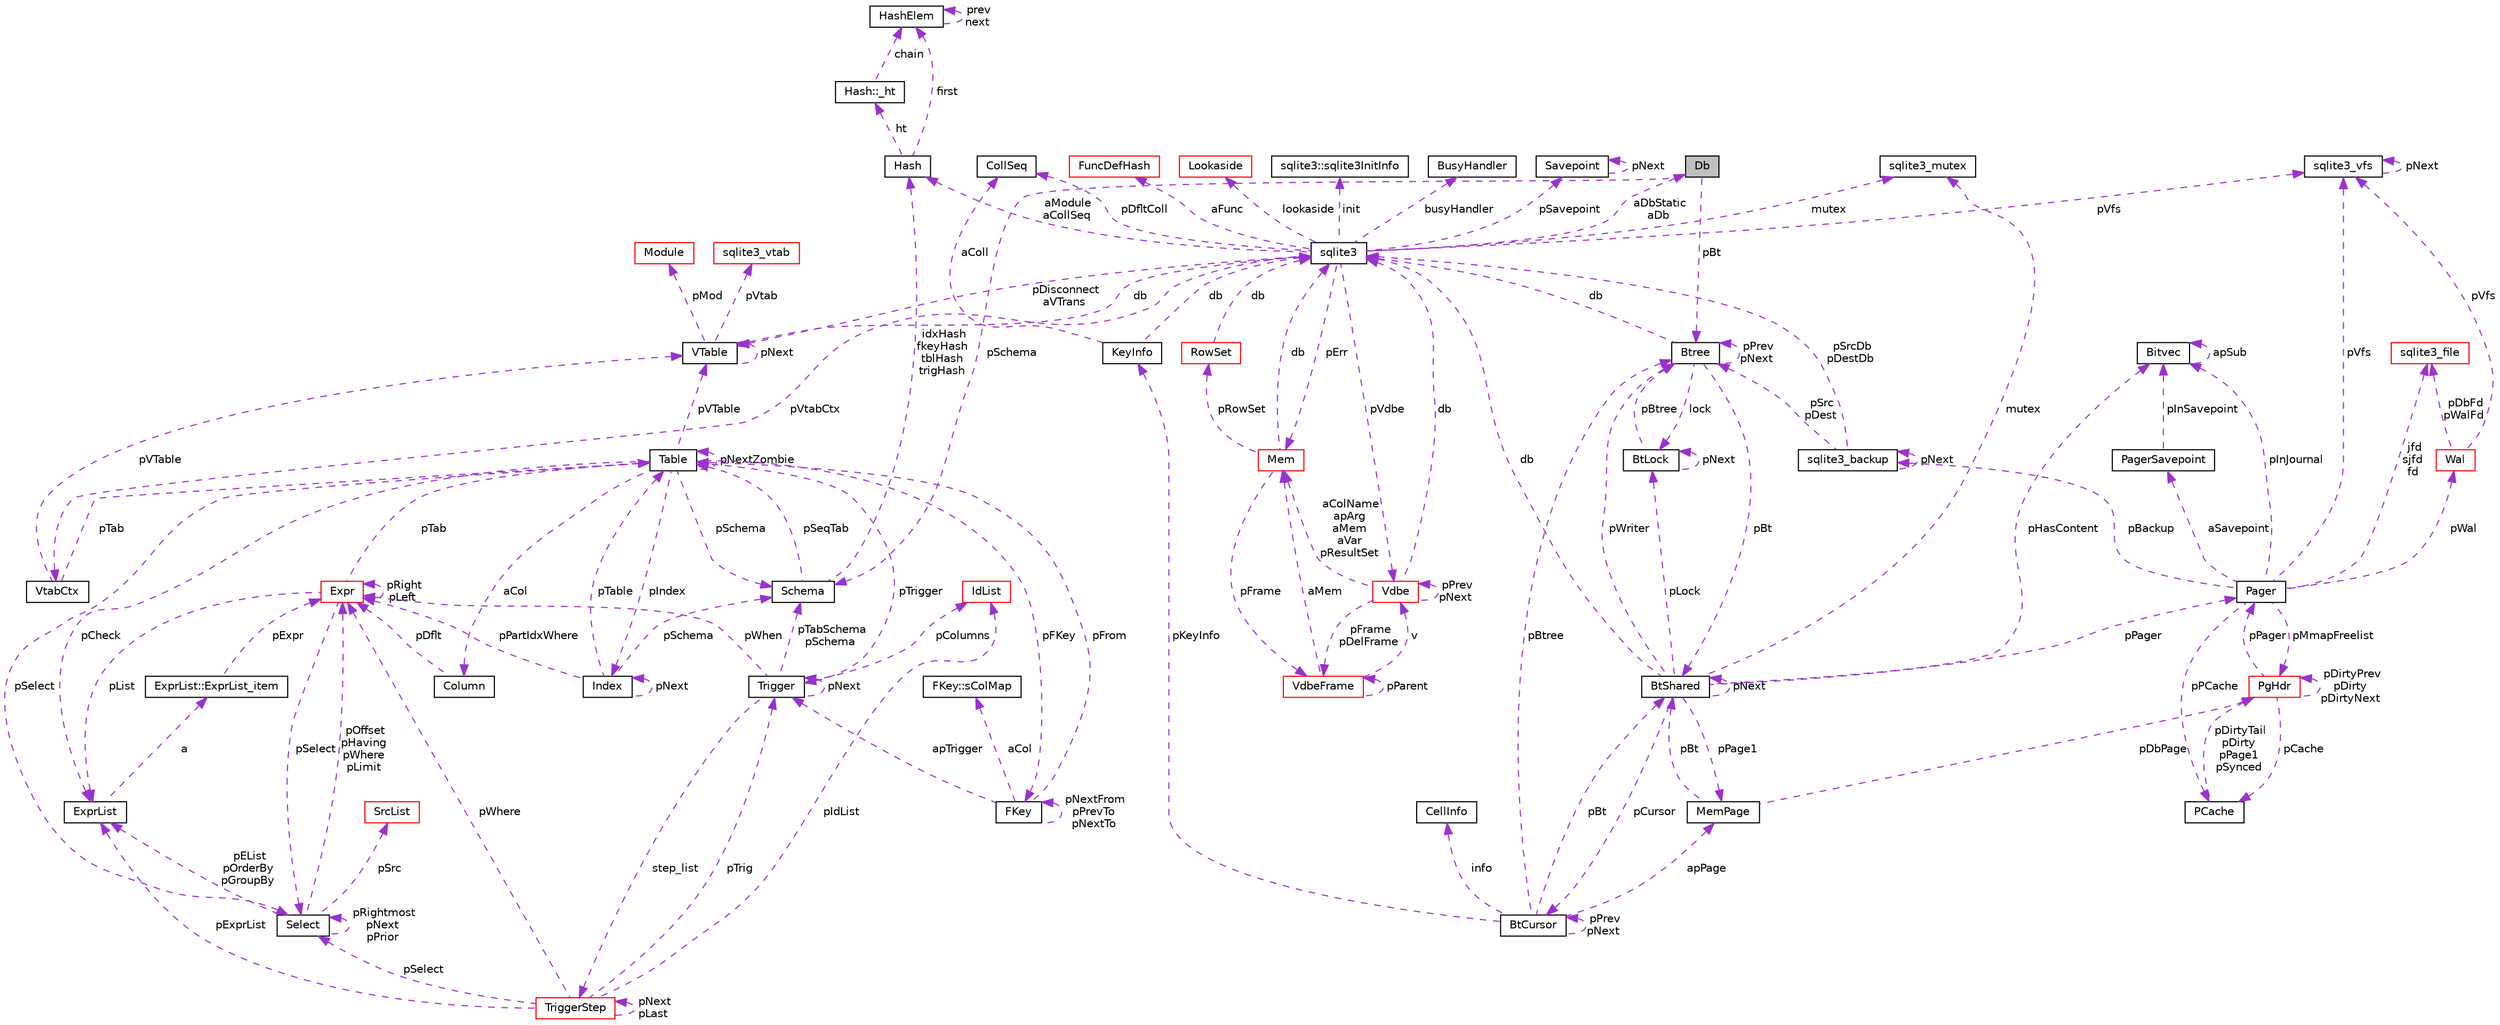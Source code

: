 digraph G
{
 // INTERACTIVE_SVG=YES
  edge [fontname="Helvetica",fontsize="10",labelfontname="Helvetica",labelfontsize="10"];
  node [fontname="Helvetica",fontsize="10",shape=record];
  Node1 [label="Db",height=0.2,width=0.4,color="black", fillcolor="grey75", style="filled" fontcolor="black"];
  Node2 -> Node1 [dir="back",color="darkorchid3",fontsize="10",style="dashed",label=" pSchema" ,fontname="Helvetica"];
  Node2 [label="Schema",height=0.2,width=0.4,color="black", fillcolor="white", style="filled",URL="$df/d15/struct_schema.html"];
  Node3 -> Node2 [dir="back",color="darkorchid3",fontsize="10",style="dashed",label=" pSeqTab" ,fontname="Helvetica"];
  Node3 [label="Table",height=0.2,width=0.4,color="black", fillcolor="white", style="filled",URL="$d5/d0d/struct_table.html"];
  Node2 -> Node3 [dir="back",color="darkorchid3",fontsize="10",style="dashed",label=" pSchema" ,fontname="Helvetica"];
  Node4 -> Node3 [dir="back",color="darkorchid3",fontsize="10",style="dashed",label=" aCol" ,fontname="Helvetica"];
  Node4 [label="Column",height=0.2,width=0.4,color="black", fillcolor="white", style="filled",URL="$d0/d14/struct_column.html"];
  Node5 -> Node4 [dir="back",color="darkorchid3",fontsize="10",style="dashed",label=" pDflt" ,fontname="Helvetica"];
  Node5 [label="Expr",height=0.2,width=0.4,color="red", fillcolor="white", style="filled",URL="$d1/dbc/struct_expr.html"];
  Node5 -> Node5 [dir="back",color="darkorchid3",fontsize="10",style="dashed",label=" pRight\npLeft" ,fontname="Helvetica"];
  Node3 -> Node5 [dir="back",color="darkorchid3",fontsize="10",style="dashed",label=" pTab" ,fontname="Helvetica"];
  Node6 -> Node5 [dir="back",color="darkorchid3",fontsize="10",style="dashed",label=" pSelect" ,fontname="Helvetica"];
  Node6 [label="Select",height=0.2,width=0.4,color="black", fillcolor="white", style="filled",URL="$d2/d1c/struct_select.html"];
  Node5 -> Node6 [dir="back",color="darkorchid3",fontsize="10",style="dashed",label=" pOffset\npHaving\npWhere\npLimit" ,fontname="Helvetica"];
  Node6 -> Node6 [dir="back",color="darkorchid3",fontsize="10",style="dashed",label=" pRightmost\npNext\npPrior" ,fontname="Helvetica"];
  Node7 -> Node6 [dir="back",color="darkorchid3",fontsize="10",style="dashed",label=" pSrc" ,fontname="Helvetica"];
  Node7 [label="SrcList",height=0.2,width=0.4,color="red", fillcolor="white", style="filled",URL="$dc/dc1/struct_src_list.html"];
  Node8 -> Node6 [dir="back",color="darkorchid3",fontsize="10",style="dashed",label=" pEList\npOrderBy\npGroupBy" ,fontname="Helvetica"];
  Node8 [label="ExprList",height=0.2,width=0.4,color="black", fillcolor="white", style="filled",URL="$de/d20/struct_expr_list.html"];
  Node9 -> Node8 [dir="back",color="darkorchid3",fontsize="10",style="dashed",label=" a" ,fontname="Helvetica"];
  Node9 [label="ExprList::ExprList_item",height=0.2,width=0.4,color="black", fillcolor="white", style="filled",URL="$d8/d73/struct_expr_list_1_1_expr_list__item.html"];
  Node5 -> Node9 [dir="back",color="darkorchid3",fontsize="10",style="dashed",label=" pExpr" ,fontname="Helvetica"];
  Node8 -> Node5 [dir="back",color="darkorchid3",fontsize="10",style="dashed",label=" pList" ,fontname="Helvetica"];
  Node10 -> Node3 [dir="back",color="darkorchid3",fontsize="10",style="dashed",label=" pFKey" ,fontname="Helvetica"];
  Node10 [label="FKey",height=0.2,width=0.4,color="black", fillcolor="white", style="filled",URL="$d0/dbd/struct_f_key.html"];
  Node11 -> Node10 [dir="back",color="darkorchid3",fontsize="10",style="dashed",label=" aCol" ,fontname="Helvetica"];
  Node11 [label="FKey::sColMap",height=0.2,width=0.4,color="black", fillcolor="white", style="filled",URL="$d9/dce/struct_f_key_1_1s_col_map.html"];
  Node10 -> Node10 [dir="back",color="darkorchid3",fontsize="10",style="dashed",label=" pNextFrom\npPrevTo\npNextTo" ,fontname="Helvetica"];
  Node3 -> Node10 [dir="back",color="darkorchid3",fontsize="10",style="dashed",label=" pFrom" ,fontname="Helvetica"];
  Node12 -> Node10 [dir="back",color="darkorchid3",fontsize="10",style="dashed",label=" apTrigger" ,fontname="Helvetica"];
  Node12 [label="Trigger",height=0.2,width=0.4,color="black", fillcolor="white", style="filled",URL="$d1/dd9/struct_trigger.html"];
  Node13 -> Node12 [dir="back",color="darkorchid3",fontsize="10",style="dashed",label=" step_list" ,fontname="Helvetica"];
  Node13 [label="TriggerStep",height=0.2,width=0.4,color="red", fillcolor="white", style="filled",URL="$d6/d6c/struct_trigger_step.html"];
  Node13 -> Node13 [dir="back",color="darkorchid3",fontsize="10",style="dashed",label=" pNext\npLast" ,fontname="Helvetica"];
  Node5 -> Node13 [dir="back",color="darkorchid3",fontsize="10",style="dashed",label=" pWhere" ,fontname="Helvetica"];
  Node14 -> Node13 [dir="back",color="darkorchid3",fontsize="10",style="dashed",label=" pIdList" ,fontname="Helvetica"];
  Node14 [label="IdList",height=0.2,width=0.4,color="red", fillcolor="white", style="filled",URL="$d6/d05/struct_id_list.html"];
  Node6 -> Node13 [dir="back",color="darkorchid3",fontsize="10",style="dashed",label=" pSelect" ,fontname="Helvetica"];
  Node12 -> Node13 [dir="back",color="darkorchid3",fontsize="10",style="dashed",label=" pTrig" ,fontname="Helvetica"];
  Node8 -> Node13 [dir="back",color="darkorchid3",fontsize="10",style="dashed",label=" pExprList" ,fontname="Helvetica"];
  Node2 -> Node12 [dir="back",color="darkorchid3",fontsize="10",style="dashed",label=" pTabSchema\npSchema" ,fontname="Helvetica"];
  Node5 -> Node12 [dir="back",color="darkorchid3",fontsize="10",style="dashed",label=" pWhen" ,fontname="Helvetica"];
  Node14 -> Node12 [dir="back",color="darkorchid3",fontsize="10",style="dashed",label=" pColumns" ,fontname="Helvetica"];
  Node12 -> Node12 [dir="back",color="darkorchid3",fontsize="10",style="dashed",label=" pNext" ,fontname="Helvetica"];
  Node15 -> Node3 [dir="back",color="darkorchid3",fontsize="10",style="dashed",label=" pVTable" ,fontname="Helvetica"];
  Node15 [label="VTable",height=0.2,width=0.4,color="black", fillcolor="white", style="filled",URL="$db/d7e/struct_v_table.html"];
  Node16 -> Node15 [dir="back",color="darkorchid3",fontsize="10",style="dashed",label=" db" ,fontname="Helvetica"];
  Node16 [label="sqlite3",height=0.2,width=0.4,color="black", fillcolor="white", style="filled",URL="$d9/dcd/structsqlite3.html"];
  Node17 -> Node16 [dir="back",color="darkorchid3",fontsize="10",style="dashed",label=" pErr" ,fontname="Helvetica"];
  Node17 [label="Mem",height=0.2,width=0.4,color="red", fillcolor="white", style="filled",URL="$df/d48/struct_mem.html"];
  Node16 -> Node17 [dir="back",color="darkorchid3",fontsize="10",style="dashed",label=" db" ,fontname="Helvetica"];
  Node18 -> Node17 [dir="back",color="darkorchid3",fontsize="10",style="dashed",label=" pFrame" ,fontname="Helvetica"];
  Node18 [label="VdbeFrame",height=0.2,width=0.4,color="red", fillcolor="white", style="filled",URL="$de/d74/struct_vdbe_frame.html"];
  Node17 -> Node18 [dir="back",color="darkorchid3",fontsize="10",style="dashed",label=" aMem" ,fontname="Helvetica"];
  Node19 -> Node18 [dir="back",color="darkorchid3",fontsize="10",style="dashed",label=" v" ,fontname="Helvetica"];
  Node19 [label="Vdbe",height=0.2,width=0.4,color="red", fillcolor="white", style="filled",URL="$db/df8/struct_vdbe.html"];
  Node19 -> Node19 [dir="back",color="darkorchid3",fontsize="10",style="dashed",label=" pPrev\npNext" ,fontname="Helvetica"];
  Node17 -> Node19 [dir="back",color="darkorchid3",fontsize="10",style="dashed",label=" aColName\napArg\naMem\naVar\npResultSet" ,fontname="Helvetica"];
  Node16 -> Node19 [dir="back",color="darkorchid3",fontsize="10",style="dashed",label=" db" ,fontname="Helvetica"];
  Node18 -> Node19 [dir="back",color="darkorchid3",fontsize="10",style="dashed",label=" pFrame\npDelFrame" ,fontname="Helvetica"];
  Node18 -> Node18 [dir="back",color="darkorchid3",fontsize="10",style="dashed",label=" pParent" ,fontname="Helvetica"];
  Node20 -> Node17 [dir="back",color="darkorchid3",fontsize="10",style="dashed",label=" pRowSet" ,fontname="Helvetica"];
  Node20 [label="RowSet",height=0.2,width=0.4,color="red", fillcolor="white", style="filled",URL="$d5/d67/struct_row_set.html"];
  Node16 -> Node20 [dir="back",color="darkorchid3",fontsize="10",style="dashed",label=" db" ,fontname="Helvetica"];
  Node19 -> Node16 [dir="back",color="darkorchid3",fontsize="10",style="dashed",label=" pVdbe" ,fontname="Helvetica"];
  Node21 -> Node16 [dir="back",color="darkorchid3",fontsize="10",style="dashed",label=" pSavepoint" ,fontname="Helvetica"];
  Node21 [label="Savepoint",height=0.2,width=0.4,color="black", fillcolor="white", style="filled",URL="$db/dde/struct_savepoint.html"];
  Node21 -> Node21 [dir="back",color="darkorchid3",fontsize="10",style="dashed",label=" pNext" ,fontname="Helvetica"];
  Node22 -> Node16 [dir="back",color="darkorchid3",fontsize="10",style="dashed",label=" aFunc" ,fontname="Helvetica"];
  Node22 [label="FuncDefHash",height=0.2,width=0.4,color="red", fillcolor="white", style="filled",URL="$db/dfc/struct_func_def_hash.html"];
  Node23 -> Node16 [dir="back",color="darkorchid3",fontsize="10",style="dashed",label=" lookaside" ,fontname="Helvetica"];
  Node23 [label="Lookaside",height=0.2,width=0.4,color="red", fillcolor="white", style="filled",URL="$d4/d8a/struct_lookaside.html"];
  Node24 -> Node16 [dir="back",color="darkorchid3",fontsize="10",style="dashed",label=" mutex" ,fontname="Helvetica"];
  Node24 [label="sqlite3_mutex",height=0.2,width=0.4,color="black", fillcolor="white", style="filled",URL="$d5/d3c/structsqlite3__mutex.html"];
  Node25 -> Node16 [dir="back",color="darkorchid3",fontsize="10",style="dashed",label=" pVfs" ,fontname="Helvetica"];
  Node25 [label="sqlite3_vfs",height=0.2,width=0.4,color="black", fillcolor="white", style="filled",URL="$d3/d36/structsqlite3__vfs.html"];
  Node25 -> Node25 [dir="back",color="darkorchid3",fontsize="10",style="dashed",label=" pNext" ,fontname="Helvetica"];
  Node26 -> Node16 [dir="back",color="darkorchid3",fontsize="10",style="dashed",label=" init" ,fontname="Helvetica"];
  Node26 [label="sqlite3::sqlite3InitInfo",height=0.2,width=0.4,color="black", fillcolor="white", style="filled",URL="$d7/d84/structsqlite3_1_1sqlite3_init_info.html"];
  Node27 -> Node16 [dir="back",color="darkorchid3",fontsize="10",style="dashed",label=" busyHandler" ,fontname="Helvetica"];
  Node27 [label="BusyHandler",height=0.2,width=0.4,color="black", fillcolor="white", style="filled",URL="$d4/d89/struct_busy_handler.html"];
  Node28 -> Node16 [dir="back",color="darkorchid3",fontsize="10",style="dashed",label=" pVtabCtx" ,fontname="Helvetica"];
  Node28 [label="VtabCtx",height=0.2,width=0.4,color="black", fillcolor="white", style="filled",URL="$de/dae/struct_vtab_ctx.html"];
  Node15 -> Node28 [dir="back",color="darkorchid3",fontsize="10",style="dashed",label=" pVTable" ,fontname="Helvetica"];
  Node3 -> Node28 [dir="back",color="darkorchid3",fontsize="10",style="dashed",label=" pTab" ,fontname="Helvetica"];
  Node29 -> Node16 [dir="back",color="darkorchid3",fontsize="10",style="dashed",label=" pDfltColl" ,fontname="Helvetica"];
  Node29 [label="CollSeq",height=0.2,width=0.4,color="black", fillcolor="white", style="filled",URL="$d0/d7d/struct_coll_seq.html"];
  Node15 -> Node16 [dir="back",color="darkorchid3",fontsize="10",style="dashed",label=" pDisconnect\naVTrans" ,fontname="Helvetica"];
  Node1 -> Node16 [dir="back",color="darkorchid3",fontsize="10",style="dashed",label=" aDbStatic\naDb" ,fontname="Helvetica"];
  Node30 -> Node16 [dir="back",color="darkorchid3",fontsize="10",style="dashed",label=" aModule\naCollSeq" ,fontname="Helvetica"];
  Node30 [label="Hash",height=0.2,width=0.4,color="black", fillcolor="white", style="filled",URL="$d2/d7a/struct_hash.html"];
  Node31 -> Node30 [dir="back",color="darkorchid3",fontsize="10",style="dashed",label=" ht" ,fontname="Helvetica"];
  Node31 [label="Hash::_ht",height=0.2,width=0.4,color="black", fillcolor="white", style="filled",URL="$dd/d00/struct_hash_1_1__ht.html"];
  Node32 -> Node31 [dir="back",color="darkorchid3",fontsize="10",style="dashed",label=" chain" ,fontname="Helvetica"];
  Node32 [label="HashElem",height=0.2,width=0.4,color="black", fillcolor="white", style="filled",URL="$df/d01/struct_hash_elem.html"];
  Node32 -> Node32 [dir="back",color="darkorchid3",fontsize="10",style="dashed",label=" prev\nnext" ,fontname="Helvetica"];
  Node32 -> Node30 [dir="back",color="darkorchid3",fontsize="10",style="dashed",label=" first" ,fontname="Helvetica"];
  Node15 -> Node15 [dir="back",color="darkorchid3",fontsize="10",style="dashed",label=" pNext" ,fontname="Helvetica"];
  Node33 -> Node15 [dir="back",color="darkorchid3",fontsize="10",style="dashed",label=" pMod" ,fontname="Helvetica"];
  Node33 [label="Module",height=0.2,width=0.4,color="red", fillcolor="white", style="filled",URL="$d0/d3b/struct_module.html"];
  Node34 -> Node15 [dir="back",color="darkorchid3",fontsize="10",style="dashed",label=" pVtab" ,fontname="Helvetica"];
  Node34 [label="sqlite3_vtab",height=0.2,width=0.4,color="red", fillcolor="white", style="filled",URL="$d3/d12/structsqlite3__vtab.html"];
  Node3 -> Node3 [dir="back",color="darkorchid3",fontsize="10",style="dashed",label=" pNextZombie" ,fontname="Helvetica"];
  Node12 -> Node3 [dir="back",color="darkorchid3",fontsize="10",style="dashed",label=" pTrigger" ,fontname="Helvetica"];
  Node6 -> Node3 [dir="back",color="darkorchid3",fontsize="10",style="dashed",label=" pSelect" ,fontname="Helvetica"];
  Node8 -> Node3 [dir="back",color="darkorchid3",fontsize="10",style="dashed",label=" pCheck" ,fontname="Helvetica"];
  Node35 -> Node3 [dir="back",color="darkorchid3",fontsize="10",style="dashed",label=" pIndex" ,fontname="Helvetica"];
  Node35 [label="Index",height=0.2,width=0.4,color="black", fillcolor="white", style="filled",URL="$dc/d6f/struct_index.html"];
  Node2 -> Node35 [dir="back",color="darkorchid3",fontsize="10",style="dashed",label=" pSchema" ,fontname="Helvetica"];
  Node5 -> Node35 [dir="back",color="darkorchid3",fontsize="10",style="dashed",label=" pPartIdxWhere" ,fontname="Helvetica"];
  Node3 -> Node35 [dir="back",color="darkorchid3",fontsize="10",style="dashed",label=" pTable" ,fontname="Helvetica"];
  Node35 -> Node35 [dir="back",color="darkorchid3",fontsize="10",style="dashed",label=" pNext" ,fontname="Helvetica"];
  Node30 -> Node2 [dir="back",color="darkorchid3",fontsize="10",style="dashed",label=" idxHash\nfkeyHash\ntblHash\ntrigHash" ,fontname="Helvetica"];
  Node36 -> Node1 [dir="back",color="darkorchid3",fontsize="10",style="dashed",label=" pBt" ,fontname="Helvetica"];
  Node36 [label="Btree",height=0.2,width=0.4,color="black", fillcolor="white", style="filled",URL="$d9/d90/struct_btree.html"];
  Node37 -> Node36 [dir="back",color="darkorchid3",fontsize="10",style="dashed",label=" pBt" ,fontname="Helvetica"];
  Node37 [label="BtShared",height=0.2,width=0.4,color="black", fillcolor="white", style="filled",URL="$d3/d1f/struct_bt_shared.html"];
  Node38 -> Node37 [dir="back",color="darkorchid3",fontsize="10",style="dashed",label=" pCursor" ,fontname="Helvetica"];
  Node38 [label="BtCursor",height=0.2,width=0.4,color="black", fillcolor="white", style="filled",URL="$db/d2c/struct_bt_cursor.html"];
  Node38 -> Node38 [dir="back",color="darkorchid3",fontsize="10",style="dashed",label=" pPrev\npNext" ,fontname="Helvetica"];
  Node39 -> Node38 [dir="back",color="darkorchid3",fontsize="10",style="dashed",label=" info" ,fontname="Helvetica"];
  Node39 [label="CellInfo",height=0.2,width=0.4,color="black", fillcolor="white", style="filled",URL="$de/dbe/struct_cell_info.html"];
  Node37 -> Node38 [dir="back",color="darkorchid3",fontsize="10",style="dashed",label=" pBt" ,fontname="Helvetica"];
  Node40 -> Node38 [dir="back",color="darkorchid3",fontsize="10",style="dashed",label=" apPage" ,fontname="Helvetica"];
  Node40 [label="MemPage",height=0.2,width=0.4,color="black", fillcolor="white", style="filled",URL="$d8/d9f/struct_mem_page.html"];
  Node37 -> Node40 [dir="back",color="darkorchid3",fontsize="10",style="dashed",label=" pBt" ,fontname="Helvetica"];
  Node41 -> Node40 [dir="back",color="darkorchid3",fontsize="10",style="dashed",label=" pDbPage" ,fontname="Helvetica"];
  Node41 [label="PgHdr",height=0.2,width=0.4,color="red", fillcolor="white", style="filled",URL="$d7/de5/struct_pg_hdr.html"];
  Node42 -> Node41 [dir="back",color="darkorchid3",fontsize="10",style="dashed",label=" pCache" ,fontname="Helvetica"];
  Node42 [label="PCache",height=0.2,width=0.4,color="black", fillcolor="white", style="filled",URL="$d3/d3e/struct_p_cache.html"];
  Node41 -> Node42 [dir="back",color="darkorchid3",fontsize="10",style="dashed",label=" pDirtyTail\npDirty\npPage1\npSynced" ,fontname="Helvetica"];
  Node41 -> Node41 [dir="back",color="darkorchid3",fontsize="10",style="dashed",label=" pDirtyPrev\npDirty\npDirtyNext" ,fontname="Helvetica"];
  Node43 -> Node41 [dir="back",color="darkorchid3",fontsize="10",style="dashed",label=" pPager" ,fontname="Helvetica"];
  Node43 [label="Pager",height=0.2,width=0.4,color="black", fillcolor="white", style="filled",URL="$d0/dba/struct_pager.html"];
  Node42 -> Node43 [dir="back",color="darkorchid3",fontsize="10",style="dashed",label=" pPCache" ,fontname="Helvetica"];
  Node44 -> Node43 [dir="back",color="darkorchid3",fontsize="10",style="dashed",label=" pBackup" ,fontname="Helvetica"];
  Node44 [label="sqlite3_backup",height=0.2,width=0.4,color="black", fillcolor="white", style="filled",URL="$d4/da8/structsqlite3__backup.html"];
  Node44 -> Node44 [dir="back",color="darkorchid3",fontsize="10",style="dashed",label=" pNext" ,fontname="Helvetica"];
  Node16 -> Node44 [dir="back",color="darkorchid3",fontsize="10",style="dashed",label=" pSrcDb\npDestDb" ,fontname="Helvetica"];
  Node36 -> Node44 [dir="back",color="darkorchid3",fontsize="10",style="dashed",label=" pSrc\npDest" ,fontname="Helvetica"];
  Node45 -> Node43 [dir="back",color="darkorchid3",fontsize="10",style="dashed",label=" pInJournal" ,fontname="Helvetica"];
  Node45 [label="Bitvec",height=0.2,width=0.4,color="black", fillcolor="white", style="filled",URL="$d1/d89/struct_bitvec.html"];
  Node45 -> Node45 [dir="back",color="darkorchid3",fontsize="10",style="dashed",label=" apSub" ,fontname="Helvetica"];
  Node46 -> Node43 [dir="back",color="darkorchid3",fontsize="10",style="dashed",label=" jfd\nsjfd\nfd" ,fontname="Helvetica"];
  Node46 [label="sqlite3_file",height=0.2,width=0.4,color="red", fillcolor="white", style="filled",URL="$db/db0/structsqlite3__file.html"];
  Node25 -> Node43 [dir="back",color="darkorchid3",fontsize="10",style="dashed",label=" pVfs" ,fontname="Helvetica"];
  Node41 -> Node43 [dir="back",color="darkorchid3",fontsize="10",style="dashed",label=" pMmapFreelist" ,fontname="Helvetica"];
  Node47 -> Node43 [dir="back",color="darkorchid3",fontsize="10",style="dashed",label=" pWal" ,fontname="Helvetica"];
  Node47 [label="Wal",height=0.2,width=0.4,color="red", fillcolor="white", style="filled",URL="$d6/d4d/struct_wal.html"];
  Node46 -> Node47 [dir="back",color="darkorchid3",fontsize="10",style="dashed",label=" pDbFd\npWalFd" ,fontname="Helvetica"];
  Node25 -> Node47 [dir="back",color="darkorchid3",fontsize="10",style="dashed",label=" pVfs" ,fontname="Helvetica"];
  Node48 -> Node43 [dir="back",color="darkorchid3",fontsize="10",style="dashed",label=" aSavepoint" ,fontname="Helvetica"];
  Node48 [label="PagerSavepoint",height=0.2,width=0.4,color="black", fillcolor="white", style="filled",URL="$de/deb/struct_pager_savepoint.html"];
  Node45 -> Node48 [dir="back",color="darkorchid3",fontsize="10",style="dashed",label=" pInSavepoint" ,fontname="Helvetica"];
  Node49 -> Node38 [dir="back",color="darkorchid3",fontsize="10",style="dashed",label=" pKeyInfo" ,fontname="Helvetica"];
  Node49 [label="KeyInfo",height=0.2,width=0.4,color="black", fillcolor="white", style="filled",URL="$dc/d2f/struct_key_info.html"];
  Node16 -> Node49 [dir="back",color="darkorchid3",fontsize="10",style="dashed",label=" db" ,fontname="Helvetica"];
  Node29 -> Node49 [dir="back",color="darkorchid3",fontsize="10",style="dashed",label=" aColl" ,fontname="Helvetica"];
  Node36 -> Node38 [dir="back",color="darkorchid3",fontsize="10",style="dashed",label=" pBtree" ,fontname="Helvetica"];
  Node37 -> Node37 [dir="back",color="darkorchid3",fontsize="10",style="dashed",label=" pNext" ,fontname="Helvetica"];
  Node16 -> Node37 [dir="back",color="darkorchid3",fontsize="10",style="dashed",label=" db" ,fontname="Helvetica"];
  Node45 -> Node37 [dir="back",color="darkorchid3",fontsize="10",style="dashed",label=" pHasContent" ,fontname="Helvetica"];
  Node24 -> Node37 [dir="back",color="darkorchid3",fontsize="10",style="dashed",label=" mutex" ,fontname="Helvetica"];
  Node50 -> Node37 [dir="back",color="darkorchid3",fontsize="10",style="dashed",label=" pLock" ,fontname="Helvetica"];
  Node50 [label="BtLock",height=0.2,width=0.4,color="black", fillcolor="white", style="filled",URL="$d1/d28/struct_bt_lock.html"];
  Node50 -> Node50 [dir="back",color="darkorchid3",fontsize="10",style="dashed",label=" pNext" ,fontname="Helvetica"];
  Node36 -> Node50 [dir="back",color="darkorchid3",fontsize="10",style="dashed",label=" pBtree" ,fontname="Helvetica"];
  Node40 -> Node37 [dir="back",color="darkorchid3",fontsize="10",style="dashed",label=" pPage1" ,fontname="Helvetica"];
  Node36 -> Node37 [dir="back",color="darkorchid3",fontsize="10",style="dashed",label=" pWriter" ,fontname="Helvetica"];
  Node43 -> Node37 [dir="back",color="darkorchid3",fontsize="10",style="dashed",label=" pPager" ,fontname="Helvetica"];
  Node16 -> Node36 [dir="back",color="darkorchid3",fontsize="10",style="dashed",label=" db" ,fontname="Helvetica"];
  Node50 -> Node36 [dir="back",color="darkorchid3",fontsize="10",style="dashed",label=" lock" ,fontname="Helvetica"];
  Node36 -> Node36 [dir="back",color="darkorchid3",fontsize="10",style="dashed",label=" pPrev\npNext" ,fontname="Helvetica"];
}
